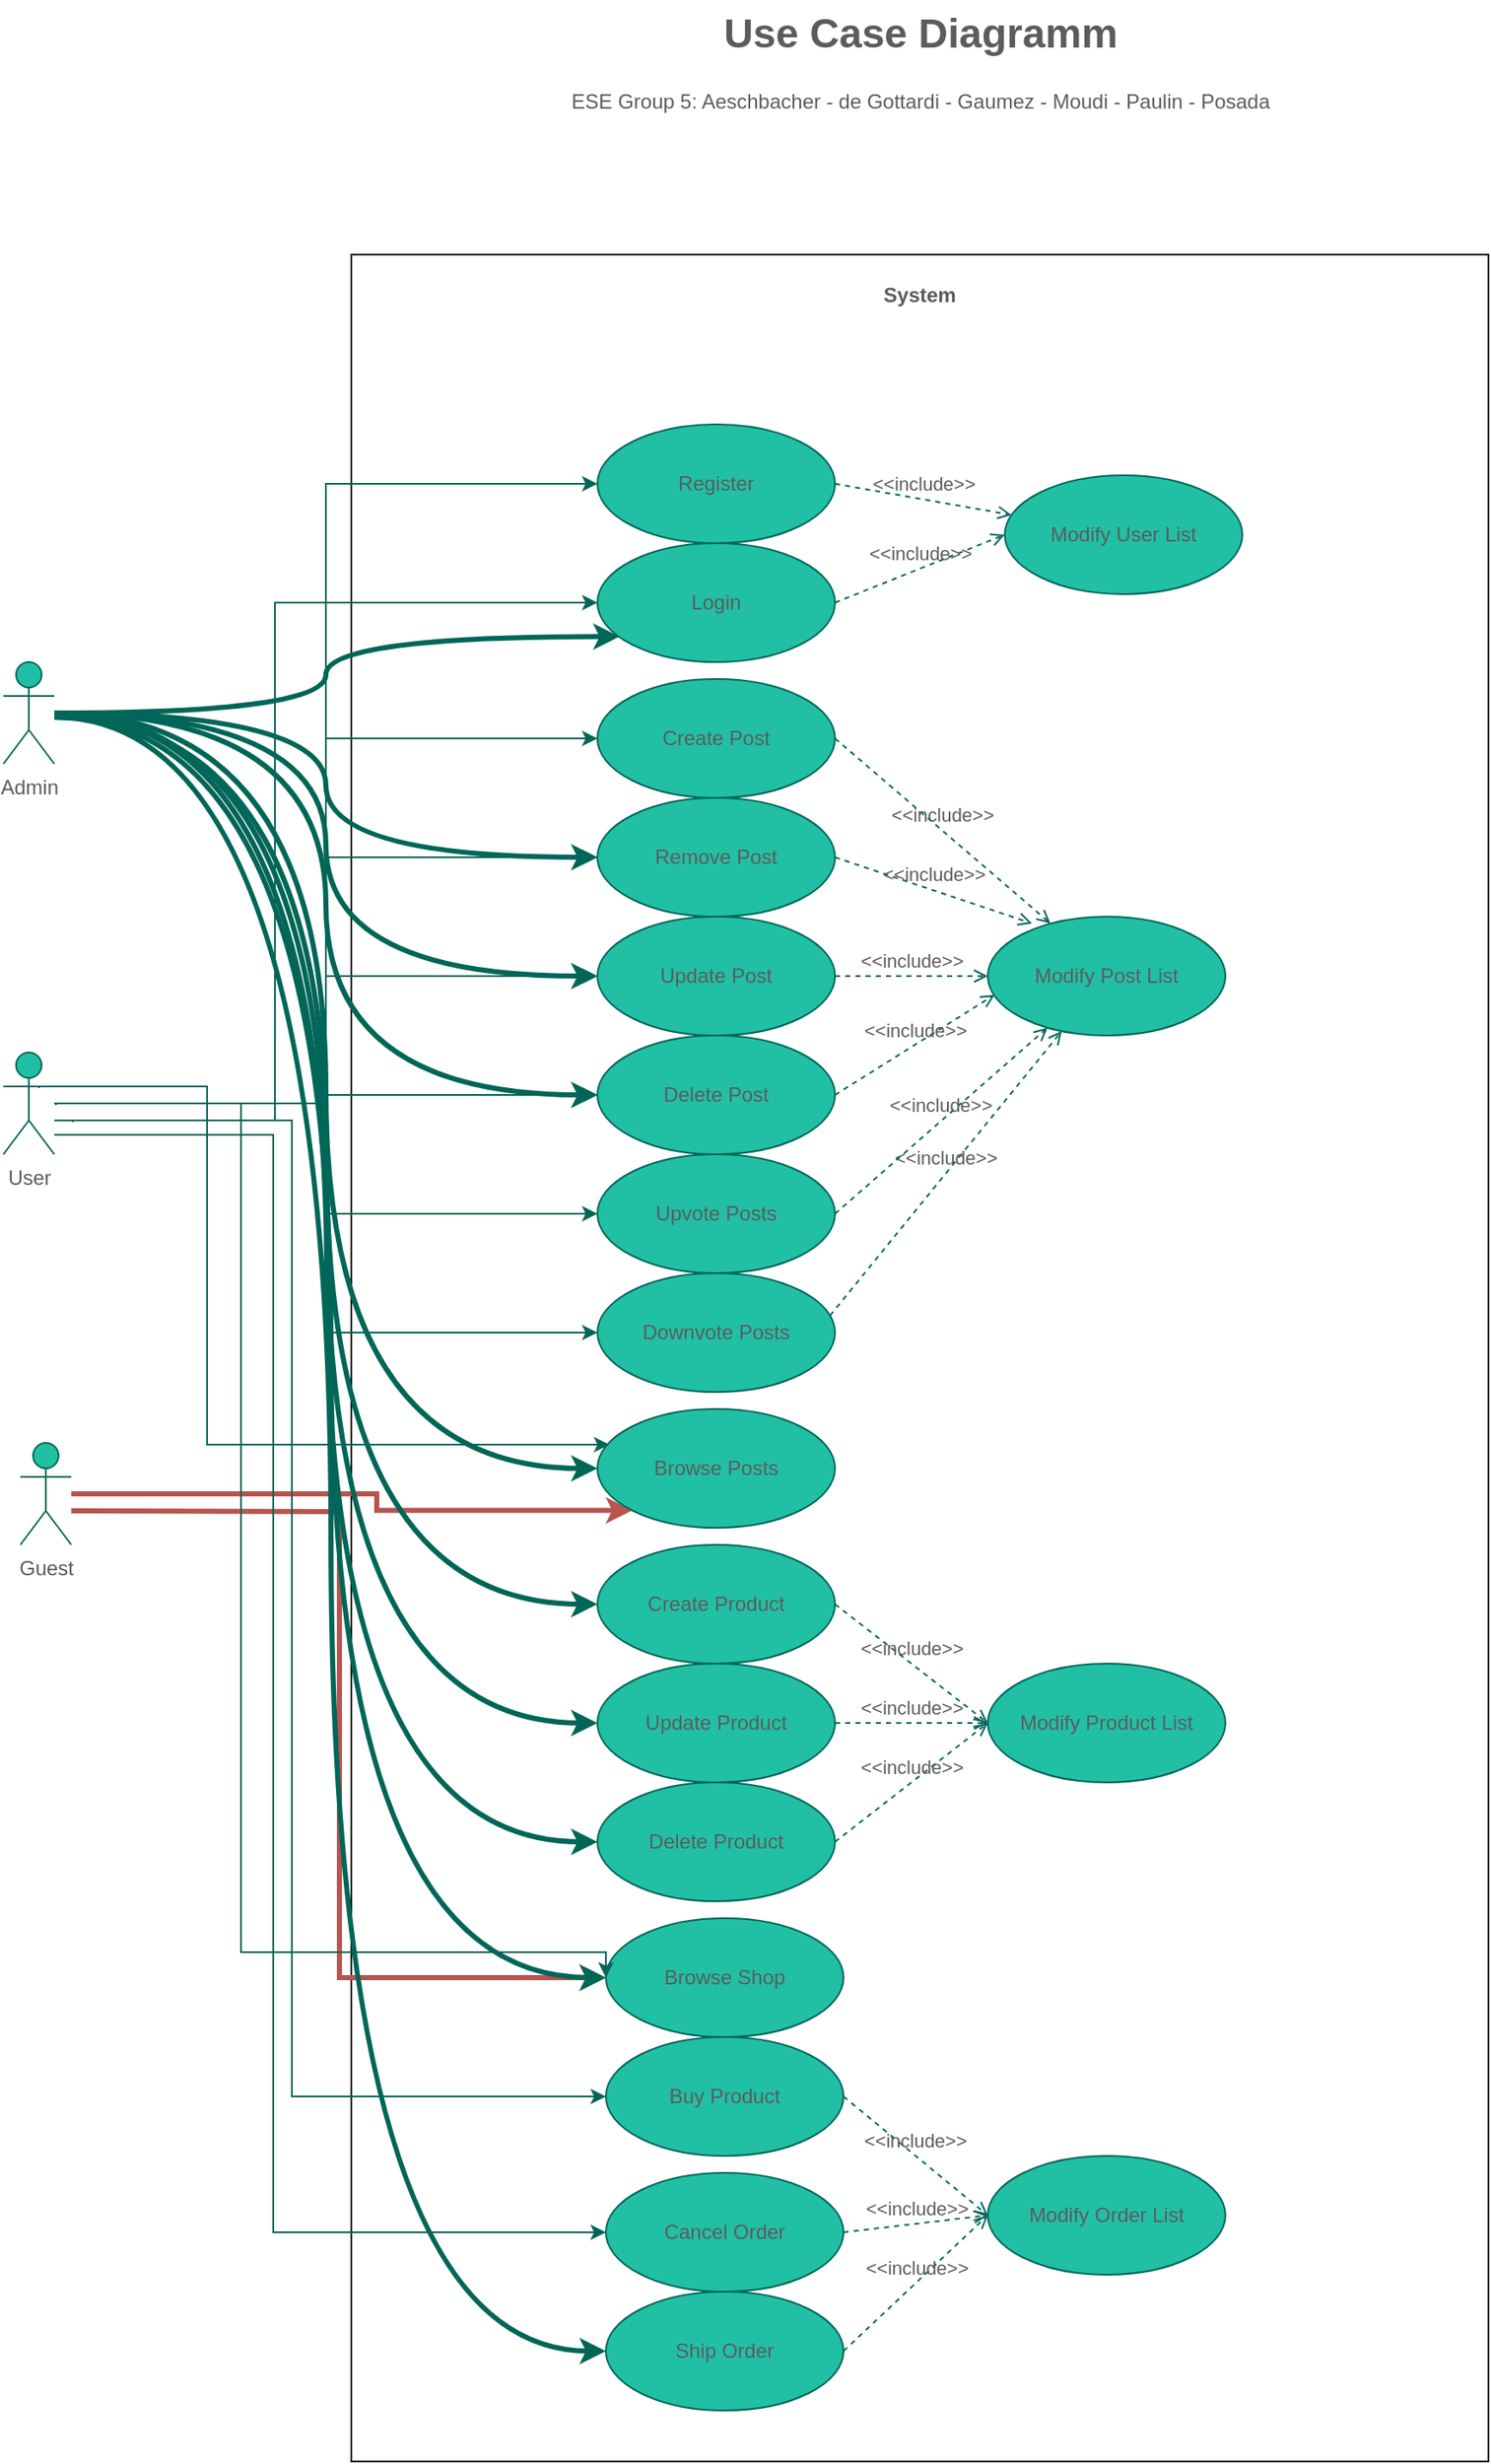 <mxfile version="15.7.3" type="device"><diagram id="JYpZHF4uA57sY7JYMH9S" name="Page-1"><mxGraphModel dx="1385" dy="662" grid="1" gridSize="10" guides="1" tooltips="1" connect="1" arrows="1" fold="1" page="1" pageScale="1" pageWidth="850" pageHeight="1100" math="0" shadow="0"><root><mxCell id="0"/><mxCell id="1" parent="0"/><mxCell id="BLZrPjSuY3_MfbfLbDLc-38" value="" style="verticalLabelPosition=bottom;verticalAlign=top;html=1;shape=mxgraph.basic.rect;fillColor2=none;strokeWidth=1;size=20;indent=5;rounded=0;sketch=0;" parent="1" vertex="1"><mxGeometry x="575" y="170" width="670" height="1300" as="geometry"/></mxCell><mxCell id="-5oDhQ0enpvt0aECxEBk-8" value="Use Case Diagramm" style="text;strokeColor=none;fillColor=none;html=1;fontSize=24;fontStyle=1;verticalAlign=middle;align=center;fontColor=#5C5C5C;" parent="1" vertex="1"><mxGeometry x="860" y="20" width="100" height="40" as="geometry"/></mxCell><mxCell id="-5oDhQ0enpvt0aECxEBk-10" value="ESE Group 5: Aeschbacher - de Gottardi - Gaumez - Moudi - Paulin - Posada" style="text;html=1;resizable=0;autosize=1;align=center;verticalAlign=middle;points=[];fillColor=none;strokeColor=none;rounded=0;fontColor=#5C5C5C;" parent="1" vertex="1"><mxGeometry x="695" y="70" width="430" height="20" as="geometry"/></mxCell><mxCell id="-5oDhQ0enpvt0aECxEBk-11" value="Register" style="ellipse;whiteSpace=wrap;html=1;fillColor=#21C0A5;strokeColor=#006658;fontColor=#5C5C5C;" parent="1" vertex="1"><mxGeometry x="720" y="270" width="140" height="70" as="geometry"/></mxCell><mxCell id="-5oDhQ0enpvt0aECxEBk-12" value="Login" style="ellipse;whiteSpace=wrap;html=1;fillColor=#21C0A5;strokeColor=#006658;fontColor=#5C5C5C;" parent="1" vertex="1"><mxGeometry x="720" y="340" width="140" height="70" as="geometry"/></mxCell><mxCell id="BLZrPjSuY3_MfbfLbDLc-27" style="edgeStyle=orthogonalEdgeStyle;orthogonalLoop=1;jettySize=auto;html=1;entryX=0.093;entryY=0.786;entryDx=0;entryDy=0;entryPerimeter=0;fillColor=#f8cecc;strokeColor=#006658;fontColor=#5C5C5C;curved=1;strokeWidth=3;" parent="1" source="-5oDhQ0enpvt0aECxEBk-14" target="-5oDhQ0enpvt0aECxEBk-12" edge="1"><mxGeometry relative="1" as="geometry"/></mxCell><mxCell id="BLZrPjSuY3_MfbfLbDLc-32" style="edgeStyle=orthogonalEdgeStyle;curved=1;sketch=0;orthogonalLoop=1;jettySize=auto;html=1;fontColor=#5C5C5C;strokeColor=#006658;strokeWidth=3;fillColor=#21C0A5;entryX=0;entryY=0.5;entryDx=0;entryDy=0;" parent="1" source="-5oDhQ0enpvt0aECxEBk-14" target="-5oDhQ0enpvt0aECxEBk-25" edge="1"><mxGeometry relative="1" as="geometry"><mxPoint x="490" y="490" as="targetPoint"/></mxGeometry></mxCell><mxCell id="BLZrPjSuY3_MfbfLbDLc-33" style="edgeStyle=orthogonalEdgeStyle;curved=1;sketch=0;orthogonalLoop=1;jettySize=auto;html=1;entryX=0;entryY=0.5;entryDx=0;entryDy=0;fontColor=#5C5C5C;strokeColor=#006658;strokeWidth=3;fillColor=#21C0A5;" parent="1" source="-5oDhQ0enpvt0aECxEBk-14" target="-5oDhQ0enpvt0aECxEBk-23" edge="1"><mxGeometry relative="1" as="geometry"/></mxCell><mxCell id="BLZrPjSuY3_MfbfLbDLc-34" style="edgeStyle=orthogonalEdgeStyle;curved=1;sketch=0;orthogonalLoop=1;jettySize=auto;html=1;entryX=0;entryY=0.5;entryDx=0;entryDy=0;fontColor=#5C5C5C;strokeColor=#006658;strokeWidth=3;fillColor=#21C0A5;" parent="1" source="-5oDhQ0enpvt0aECxEBk-14" target="-5oDhQ0enpvt0aECxEBk-24" edge="1"><mxGeometry relative="1" as="geometry"/></mxCell><mxCell id="BLZrPjSuY3_MfbfLbDLc-35" style="edgeStyle=orthogonalEdgeStyle;curved=1;sketch=0;orthogonalLoop=1;jettySize=auto;html=1;entryX=0;entryY=0.5;entryDx=0;entryDy=0;fontColor=#5C5C5C;strokeColor=#006658;strokeWidth=3;fillColor=#21C0A5;" parent="1" source="-5oDhQ0enpvt0aECxEBk-14" target="-5oDhQ0enpvt0aECxEBk-19" edge="1"><mxGeometry relative="1" as="geometry"/></mxCell><mxCell id="-5oDhQ0enpvt0aECxEBk-14" value="Admin" style="shape=umlActor;verticalLabelPosition=bottom;verticalAlign=top;html=1;fillColor=#21C0A5;strokeColor=#006658;fontColor=#5C5C5C;" parent="1" vertex="1"><mxGeometry x="370" y="410" width="30" height="60" as="geometry"/></mxCell><mxCell id="-5oDhQ0enpvt0aECxEBk-30" style="edgeStyle=orthogonalEdgeStyle;rounded=0;orthogonalLoop=1;jettySize=auto;html=1;entryX=0.05;entryY=0.3;entryDx=0;entryDy=0;entryPerimeter=0;exitX=0.7;exitY=0.35;exitDx=0;exitDy=0;exitPerimeter=0;fillColor=#21C0A5;strokeColor=#006658;fontColor=#5C5C5C;" parent="1" source="-5oDhQ0enpvt0aECxEBk-15" target="-5oDhQ0enpvt0aECxEBk-19" edge="1"><mxGeometry relative="1" as="geometry"><mxPoint x="630" y="870" as="targetPoint"/><mxPoint x="440" y="670" as="sourcePoint"/><Array as="points"><mxPoint x="391" y="660"/><mxPoint x="490" y="660"/><mxPoint x="490" y="871"/></Array></mxGeometry></mxCell><mxCell id="BLZrPjSuY3_MfbfLbDLc-2" style="edgeStyle=orthogonalEdgeStyle;rounded=0;orthogonalLoop=1;jettySize=auto;html=1;entryX=0;entryY=0.5;entryDx=0;entryDy=0;fillColor=#21C0A5;strokeColor=#006658;fontColor=#5C5C5C;" parent="1" source="-5oDhQ0enpvt0aECxEBk-15" target="-5oDhQ0enpvt0aECxEBk-12" edge="1"><mxGeometry relative="1" as="geometry"><Array as="points"><mxPoint x="530" y="680"/><mxPoint x="530" y="375"/></Array></mxGeometry></mxCell><mxCell id="BLZrPjSuY3_MfbfLbDLc-5" style="edgeStyle=orthogonalEdgeStyle;rounded=0;orthogonalLoop=1;jettySize=auto;html=1;entryX=0;entryY=0.5;entryDx=0;entryDy=0;fillColor=#21C0A5;strokeColor=#006658;fontColor=#5C5C5C;" parent="1" source="-5oDhQ0enpvt0aECxEBk-15" target="-5oDhQ0enpvt0aECxEBk-25" edge="1"><mxGeometry relative="1" as="geometry"/></mxCell><mxCell id="BLZrPjSuY3_MfbfLbDLc-6" style="edgeStyle=orthogonalEdgeStyle;rounded=0;orthogonalLoop=1;jettySize=auto;html=1;entryX=0;entryY=0.5;entryDx=0;entryDy=0;fillColor=#21C0A5;strokeColor=#006658;fontColor=#5C5C5C;" parent="1" source="-5oDhQ0enpvt0aECxEBk-15" target="-5oDhQ0enpvt0aECxEBk-23" edge="1"><mxGeometry relative="1" as="geometry"/></mxCell><mxCell id="BLZrPjSuY3_MfbfLbDLc-7" style="edgeStyle=orthogonalEdgeStyle;rounded=0;orthogonalLoop=1;jettySize=auto;html=1;entryX=0;entryY=0.5;entryDx=0;entryDy=0;fillColor=#21C0A5;strokeColor=#006658;fontColor=#5C5C5C;" parent="1" source="-5oDhQ0enpvt0aECxEBk-15" target="-5oDhQ0enpvt0aECxEBk-24" edge="1"><mxGeometry relative="1" as="geometry"/></mxCell><mxCell id="BLZrPjSuY3_MfbfLbDLc-8" style="edgeStyle=orthogonalEdgeStyle;rounded=0;orthogonalLoop=1;jettySize=auto;html=1;fillColor=#21C0A5;strokeColor=#006658;fontColor=#5C5C5C;" parent="1" source="-5oDhQ0enpvt0aECxEBk-15" target="-5oDhQ0enpvt0aECxEBk-27" edge="1"><mxGeometry relative="1" as="geometry"/></mxCell><mxCell id="BLZrPjSuY3_MfbfLbDLc-9" style="edgeStyle=orthogonalEdgeStyle;rounded=0;orthogonalLoop=1;jettySize=auto;html=1;entryX=0;entryY=0.5;entryDx=0;entryDy=0;fillColor=#21C0A5;strokeColor=#006658;fontColor=#5C5C5C;" parent="1" source="-5oDhQ0enpvt0aECxEBk-15" target="-5oDhQ0enpvt0aECxEBk-28" edge="1"><mxGeometry relative="1" as="geometry"/></mxCell><mxCell id="BLZrPjSuY3_MfbfLbDLc-11" style="edgeStyle=orthogonalEdgeStyle;rounded=0;orthogonalLoop=1;jettySize=auto;html=1;entryX=0;entryY=0.5;entryDx=0;entryDy=0;fillColor=#21C0A5;strokeColor=#006658;fontColor=#5C5C5C;" parent="1" source="-5oDhQ0enpvt0aECxEBk-15" target="-5oDhQ0enpvt0aECxEBk-22" edge="1"><mxGeometry relative="1" as="geometry"/></mxCell><mxCell id="BLZrPjSuY3_MfbfLbDLc-37" style="edgeStyle=orthogonalEdgeStyle;sketch=0;orthogonalLoop=1;jettySize=auto;html=1;entryX=0;entryY=0.5;entryDx=0;entryDy=0;fontColor=#5C5C5C;strokeColor=#006658;strokeWidth=1;fillColor=#21C0A5;rounded=0;" parent="1" source="-5oDhQ0enpvt0aECxEBk-15" target="-5oDhQ0enpvt0aECxEBk-11" edge="1"><mxGeometry relative="1" as="geometry"/></mxCell><mxCell id="-5oDhQ0enpvt0aECxEBk-15" value="User" style="shape=umlActor;verticalLabelPosition=bottom;verticalAlign=top;html=1;fillColor=#21C0A5;strokeColor=#006658;fontColor=#5C5C5C;" parent="1" vertex="1"><mxGeometry x="370" y="640" width="30" height="60" as="geometry"/></mxCell><mxCell id="BLZrPjSuY3_MfbfLbDLc-23" style="edgeStyle=orthogonalEdgeStyle;rounded=0;orthogonalLoop=1;jettySize=auto;html=1;entryX=0;entryY=1;entryDx=0;entryDy=0;fillColor=#f8cecc;strokeColor=#b85450;fontColor=#5C5C5C;strokeWidth=3;" parent="1" source="-5oDhQ0enpvt0aECxEBk-17" target="-5oDhQ0enpvt0aECxEBk-19" edge="1"><mxGeometry relative="1" as="geometry"><Array as="points"><mxPoint x="590" y="900"/><mxPoint x="590" y="910"/></Array></mxGeometry></mxCell><mxCell id="-5oDhQ0enpvt0aECxEBk-17" value="Guest" style="shape=umlActor;verticalLabelPosition=bottom;verticalAlign=top;html=1;fillColor=#21C0A5;strokeColor=#006658;fontColor=#5C5C5C;" parent="1" vertex="1"><mxGeometry x="380" y="870" width="30" height="60" as="geometry"/></mxCell><mxCell id="-5oDhQ0enpvt0aECxEBk-18" value="System" style="text;align=center;fontStyle=1;verticalAlign=middle;spacingLeft=3;spacingRight=3;strokeColor=none;rotatable=0;points=[[0,0.5],[1,0.5]];portConstraint=eastwest;fontColor=#5C5C5C;" parent="1" vertex="1"><mxGeometry x="870" y="180" width="80" height="26" as="geometry"/></mxCell><mxCell id="-5oDhQ0enpvt0aECxEBk-19" value="Browse Posts" style="ellipse;whiteSpace=wrap;html=1;fillColor=#21C0A5;strokeColor=#006658;fontColor=#5C5C5C;" parent="1" vertex="1"><mxGeometry x="720" y="850" width="140" height="70" as="geometry"/></mxCell><mxCell id="-5oDhQ0enpvt0aECxEBk-22" value="Create Post" style="ellipse;whiteSpace=wrap;html=1;fillColor=#21C0A5;strokeColor=#006658;fontColor=#5C5C5C;" parent="1" vertex="1"><mxGeometry x="720" y="420" width="140" height="70" as="geometry"/></mxCell><mxCell id="-5oDhQ0enpvt0aECxEBk-23" value="Update Post" style="ellipse;whiteSpace=wrap;html=1;fillColor=#21C0A5;strokeColor=#006658;fontColor=#5C5C5C;" parent="1" vertex="1"><mxGeometry x="720" y="560" width="140" height="70" as="geometry"/></mxCell><mxCell id="-5oDhQ0enpvt0aECxEBk-24" value="Delete Post" style="ellipse;whiteSpace=wrap;html=1;fillColor=#21C0A5;strokeColor=#006658;fontColor=#5C5C5C;" parent="1" vertex="1"><mxGeometry x="720" y="630" width="140" height="70" as="geometry"/></mxCell><mxCell id="-5oDhQ0enpvt0aECxEBk-25" value="Remove Post" style="ellipse;whiteSpace=wrap;html=1;fillColor=#21C0A5;strokeColor=#006658;fontColor=#5C5C5C;" parent="1" vertex="1"><mxGeometry x="720" y="490" width="140" height="70" as="geometry"/></mxCell><mxCell id="-5oDhQ0enpvt0aECxEBk-27" value="Upvote Posts " style="ellipse;whiteSpace=wrap;html=1;fillColor=#21C0A5;strokeColor=#006658;fontColor=#5C5C5C;" parent="1" vertex="1"><mxGeometry x="720" y="700" width="140" height="70" as="geometry"/></mxCell><mxCell id="-5oDhQ0enpvt0aECxEBk-28" value="Downvote Posts " style="ellipse;whiteSpace=wrap;html=1;fillColor=#21C0A5;strokeColor=#006658;fontColor=#5C5C5C;" parent="1" vertex="1"><mxGeometry x="720" y="770" width="140" height="70" as="geometry"/></mxCell><mxCell id="BLZrPjSuY3_MfbfLbDLc-12" value="Modify Post List" style="ellipse;whiteSpace=wrap;html=1;fillColor=#21C0A5;strokeColor=#006658;fontColor=#5C5C5C;" parent="1" vertex="1"><mxGeometry x="950" y="560" width="140" height="70" as="geometry"/></mxCell><mxCell id="BLZrPjSuY3_MfbfLbDLc-15" value="&amp;lt;&amp;lt;include&amp;gt;&amp;gt;" style="html=1;verticalAlign=bottom;labelBackgroundColor=none;endArrow=open;endFill=0;dashed=1;rounded=0;exitX=1;exitY=0.5;exitDx=0;exitDy=0;entryX=0;entryY=0.5;entryDx=0;entryDy=0;strokeColor=#006658;fontColor=#5C5C5C;" parent="1" source="-5oDhQ0enpvt0aECxEBk-23" target="BLZrPjSuY3_MfbfLbDLc-12" edge="1"><mxGeometry width="160" relative="1" as="geometry"><mxPoint x="520" y="610" as="sourcePoint"/><mxPoint x="680" y="610" as="targetPoint"/></mxGeometry></mxCell><mxCell id="BLZrPjSuY3_MfbfLbDLc-16" value="&amp;lt;&amp;lt;include&amp;gt;&amp;gt;" style="html=1;verticalAlign=bottom;labelBackgroundColor=none;endArrow=open;endFill=0;dashed=1;rounded=0;exitX=1;exitY=0.5;exitDx=0;exitDy=0;entryX=0.186;entryY=0.057;entryDx=0;entryDy=0;entryPerimeter=0;strokeColor=#006658;fontColor=#5C5C5C;" parent="1" source="-5oDhQ0enpvt0aECxEBk-25" target="BLZrPjSuY3_MfbfLbDLc-12" edge="1"><mxGeometry width="160" relative="1" as="geometry"><mxPoint x="880" y="525" as="sourcePoint"/><mxPoint x="1020" y="524.5" as="targetPoint"/></mxGeometry></mxCell><mxCell id="BLZrPjSuY3_MfbfLbDLc-17" value="&amp;lt;&amp;lt;include&amp;gt;&amp;gt;" style="html=1;verticalAlign=bottom;labelBackgroundColor=none;endArrow=open;endFill=0;dashed=1;rounded=0;exitX=0.979;exitY=0.357;exitDx=0;exitDy=0;exitPerimeter=0;strokeColor=#006658;fontColor=#5C5C5C;" parent="1" source="-5oDhQ0enpvt0aECxEBk-28" target="BLZrPjSuY3_MfbfLbDLc-12" edge="1"><mxGeometry width="160" relative="1" as="geometry"><mxPoint x="860" y="810" as="sourcePoint"/><mxPoint x="1020" y="810" as="targetPoint"/></mxGeometry></mxCell><mxCell id="BLZrPjSuY3_MfbfLbDLc-18" value="&amp;lt;&amp;lt;include&amp;gt;&amp;gt;" style="html=1;verticalAlign=bottom;labelBackgroundColor=none;endArrow=open;endFill=0;dashed=1;rounded=0;exitX=1;exitY=0.5;exitDx=0;exitDy=0;strokeColor=#006658;fontColor=#5C5C5C;" parent="1" source="-5oDhQ0enpvt0aECxEBk-27" target="BLZrPjSuY3_MfbfLbDLc-12" edge="1"><mxGeometry width="160" relative="1" as="geometry"><mxPoint x="880" y="735" as="sourcePoint"/><mxPoint x="1040" y="734.5" as="targetPoint"/></mxGeometry></mxCell><mxCell id="BLZrPjSuY3_MfbfLbDLc-19" value="&amp;lt;&amp;lt;include&amp;gt;&amp;gt;" style="html=1;verticalAlign=bottom;labelBackgroundColor=none;endArrow=open;endFill=0;dashed=1;rounded=0;exitX=1;exitY=0.5;exitDx=0;exitDy=0;entryX=0.029;entryY=0.657;entryDx=0;entryDy=0;entryPerimeter=0;strokeColor=#006658;fontColor=#5C5C5C;" parent="1" source="-5oDhQ0enpvt0aECxEBk-24" target="BLZrPjSuY3_MfbfLbDLc-12" edge="1"><mxGeometry width="160" relative="1" as="geometry"><mxPoint x="910" y="620" as="sourcePoint"/><mxPoint x="980" y="580" as="targetPoint"/></mxGeometry></mxCell><mxCell id="BLZrPjSuY3_MfbfLbDLc-20" value="&amp;lt;&amp;lt;include&amp;gt;&amp;gt;" style="html=1;verticalAlign=bottom;labelBackgroundColor=none;endArrow=open;endFill=0;dashed=1;rounded=0;exitX=1;exitY=0.5;exitDx=0;exitDy=0;entryX=0.264;entryY=0.057;entryDx=0;entryDy=0;entryPerimeter=0;strokeColor=#006658;fontColor=#5C5C5C;" parent="1" source="-5oDhQ0enpvt0aECxEBk-22" target="BLZrPjSuY3_MfbfLbDLc-12" edge="1"><mxGeometry width="160" relative="1" as="geometry"><mxPoint x="970" y="374.5" as="sourcePoint"/><mxPoint x="1130" y="374.5" as="targetPoint"/></mxGeometry></mxCell><mxCell id="BLZrPjSuY3_MfbfLbDLc-24" value="Modify User List" style="ellipse;whiteSpace=wrap;html=1;fillColor=#21C0A5;strokeColor=#006658;fontColor=#5C5C5C;" parent="1" vertex="1"><mxGeometry x="960" y="300" width="140" height="70" as="geometry"/></mxCell><mxCell id="BLZrPjSuY3_MfbfLbDLc-25" value="&amp;lt;&amp;lt;include&amp;gt;&amp;gt;" style="html=1;verticalAlign=bottom;labelBackgroundColor=none;endArrow=open;endFill=0;dashed=1;rounded=0;exitX=1;exitY=0.5;exitDx=0;exitDy=0;entryX=0;entryY=0.5;entryDx=0;entryDy=0;strokeColor=#006658;fontColor=#5C5C5C;" parent="1" source="-5oDhQ0enpvt0aECxEBk-12" target="BLZrPjSuY3_MfbfLbDLc-24" edge="1"><mxGeometry width="160" relative="1" as="geometry"><mxPoint x="910" y="560" as="sourcePoint"/><mxPoint x="1070" y="560" as="targetPoint"/></mxGeometry></mxCell><mxCell id="BLZrPjSuY3_MfbfLbDLc-26" value="&amp;lt;&amp;lt;include&amp;gt;&amp;gt;" style="html=1;verticalAlign=bottom;labelBackgroundColor=none;endArrow=open;endFill=0;dashed=1;rounded=0;exitX=1;exitY=0.5;exitDx=0;exitDy=0;strokeColor=#006658;fontColor=#5C5C5C;" parent="1" source="-5oDhQ0enpvt0aECxEBk-11" target="BLZrPjSuY3_MfbfLbDLc-24" edge="1"><mxGeometry width="160" relative="1" as="geometry"><mxPoint x="910" y="560" as="sourcePoint"/><mxPoint x="1070" y="560" as="targetPoint"/></mxGeometry></mxCell><mxCell id="iVNV5NSidt2XYGZH_tdD-1" value="Create Product" style="ellipse;whiteSpace=wrap;html=1;fillColor=#21C0A5;strokeColor=#006658;fontColor=#5C5C5C;" vertex="1" parent="1"><mxGeometry x="720" y="930" width="140" height="70" as="geometry"/></mxCell><mxCell id="iVNV5NSidt2XYGZH_tdD-2" value="Browse Shop" style="ellipse;whiteSpace=wrap;html=1;fillColor=#21C0A5;strokeColor=#006658;fontColor=#5C5C5C;" vertex="1" parent="1"><mxGeometry x="725" y="1150" width="140" height="70" as="geometry"/></mxCell><mxCell id="iVNV5NSidt2XYGZH_tdD-3" value="Buy Product" style="ellipse;whiteSpace=wrap;html=1;fillColor=#21C0A5;strokeColor=#006658;fontColor=#5C5C5C;" vertex="1" parent="1"><mxGeometry x="725" y="1220" width="140" height="70" as="geometry"/></mxCell><mxCell id="iVNV5NSidt2XYGZH_tdD-4" style="edgeStyle=orthogonalEdgeStyle;rounded=0;orthogonalLoop=1;jettySize=auto;html=1;entryX=0;entryY=0.5;entryDx=0;entryDy=0;fillColor=#f8cecc;strokeColor=#b85450;fontColor=#5C5C5C;strokeWidth=3;" edge="1" parent="1" target="iVNV5NSidt2XYGZH_tdD-2"><mxGeometry relative="1" as="geometry"><mxPoint x="410" y="910" as="sourcePoint"/><mxPoint x="710.503" y="1050.049" as="targetPoint"/></mxGeometry></mxCell><mxCell id="iVNV5NSidt2XYGZH_tdD-6" style="edgeStyle=orthogonalEdgeStyle;curved=1;sketch=0;orthogonalLoop=1;jettySize=auto;html=1;entryX=0;entryY=0.5;entryDx=0;entryDy=0;fontColor=#5C5C5C;strokeColor=#006658;strokeWidth=3;fillColor=#21C0A5;" edge="1" parent="1" target="iVNV5NSidt2XYGZH_tdD-1"><mxGeometry relative="1" as="geometry"><mxPoint x="400" y="442.5" as="sourcePoint"/><mxPoint x="720" y="887.5" as="targetPoint"/></mxGeometry></mxCell><mxCell id="iVNV5NSidt2XYGZH_tdD-7" style="edgeStyle=orthogonalEdgeStyle;curved=1;sketch=0;orthogonalLoop=1;jettySize=auto;html=1;entryX=0;entryY=0.5;entryDx=0;entryDy=0;fontColor=#5C5C5C;strokeColor=#006658;strokeWidth=3;fillColor=#21C0A5;" edge="1" parent="1" target="iVNV5NSidt2XYGZH_tdD-2"><mxGeometry relative="1" as="geometry"><mxPoint x="400" y="442.5" as="sourcePoint"/><mxPoint x="720" y="887.5" as="targetPoint"/></mxGeometry></mxCell><mxCell id="iVNV5NSidt2XYGZH_tdD-8" style="edgeStyle=orthogonalEdgeStyle;rounded=0;orthogonalLoop=1;jettySize=auto;html=1;entryX=0;entryY=0.5;entryDx=0;entryDy=0;exitX=0.7;exitY=0.35;exitDx=0;exitDy=0;exitPerimeter=0;fillColor=#21C0A5;strokeColor=#006658;fontColor=#5C5C5C;" edge="1" parent="1" target="iVNV5NSidt2XYGZH_tdD-2"><mxGeometry relative="1" as="geometry"><mxPoint x="737" y="881" as="targetPoint"/><mxPoint x="401" y="671" as="sourcePoint"/><Array as="points"><mxPoint x="510" y="670"/><mxPoint x="510" y="1170"/><mxPoint x="725" y="1170"/></Array></mxGeometry></mxCell><mxCell id="iVNV5NSidt2XYGZH_tdD-9" style="edgeStyle=orthogonalEdgeStyle;rounded=0;orthogonalLoop=1;jettySize=auto;html=1;entryX=0;entryY=0.5;entryDx=0;entryDy=0;exitX=0.7;exitY=0.35;exitDx=0;exitDy=0;exitPerimeter=0;fillColor=#21C0A5;strokeColor=#006658;fontColor=#5C5C5C;" edge="1" parent="1" target="iVNV5NSidt2XYGZH_tdD-3"><mxGeometry relative="1" as="geometry"><mxPoint x="747" y="891" as="targetPoint"/><mxPoint x="411" y="681" as="sourcePoint"/><Array as="points"><mxPoint x="540" y="680"/><mxPoint x="540" y="1255"/></Array></mxGeometry></mxCell><mxCell id="iVNV5NSidt2XYGZH_tdD-10" value="Modify Product List" style="ellipse;whiteSpace=wrap;html=1;fillColor=#21C0A5;strokeColor=#006658;fontColor=#5C5C5C;" vertex="1" parent="1"><mxGeometry x="950" y="1000" width="140" height="70" as="geometry"/></mxCell><mxCell id="iVNV5NSidt2XYGZH_tdD-11" value="&amp;lt;&amp;lt;include&amp;gt;&amp;gt;" style="html=1;verticalAlign=bottom;labelBackgroundColor=none;endArrow=open;endFill=0;dashed=1;rounded=0;strokeColor=#006658;fontColor=#5C5C5C;exitX=1;exitY=0.5;exitDx=0;exitDy=0;entryX=0;entryY=0.5;entryDx=0;entryDy=0;" edge="1" parent="1" source="iVNV5NSidt2XYGZH_tdD-1" target="iVNV5NSidt2XYGZH_tdD-10"><mxGeometry width="160" relative="1" as="geometry"><mxPoint x="867.06" y="804.99" as="sourcePoint"/><mxPoint x="1003.61" y="637.417" as="targetPoint"/></mxGeometry></mxCell><mxCell id="iVNV5NSidt2XYGZH_tdD-12" value="&amp;lt;&amp;lt;include&amp;gt;&amp;gt;" style="html=1;verticalAlign=bottom;labelBackgroundColor=none;endArrow=open;endFill=0;dashed=1;rounded=0;strokeColor=#006658;fontColor=#5C5C5C;exitX=1;exitY=0.5;exitDx=0;exitDy=0;entryX=0;entryY=0.5;entryDx=0;entryDy=0;" edge="1" parent="1" source="iVNV5NSidt2XYGZH_tdD-3" target="iVNV5NSidt2XYGZH_tdD-13"><mxGeometry width="160" relative="1" as="geometry"><mxPoint x="880" y="1060" as="sourcePoint"/><mxPoint x="970" y="1130" as="targetPoint"/></mxGeometry></mxCell><mxCell id="iVNV5NSidt2XYGZH_tdD-13" value="Modify Order List" style="ellipse;whiteSpace=wrap;html=1;fillColor=#21C0A5;strokeColor=#006658;fontColor=#5C5C5C;" vertex="1" parent="1"><mxGeometry x="950" y="1290" width="140" height="70" as="geometry"/></mxCell><mxCell id="iVNV5NSidt2XYGZH_tdD-14" value="Cancel Order" style="ellipse;whiteSpace=wrap;html=1;fillColor=#21C0A5;strokeColor=#006658;fontColor=#5C5C5C;" vertex="1" parent="1"><mxGeometry x="725" y="1300" width="140" height="70" as="geometry"/></mxCell><mxCell id="iVNV5NSidt2XYGZH_tdD-15" value="Ship Order" style="ellipse;whiteSpace=wrap;html=1;fillColor=#21C0A5;strokeColor=#006658;fontColor=#5C5C5C;" vertex="1" parent="1"><mxGeometry x="725" y="1370" width="140" height="70" as="geometry"/></mxCell><mxCell id="iVNV5NSidt2XYGZH_tdD-16" style="edgeStyle=orthogonalEdgeStyle;rounded=0;orthogonalLoop=1;jettySize=auto;html=1;entryX=0;entryY=0.5;entryDx=0;entryDy=0;exitX=0.7;exitY=0.35;exitDx=0;exitDy=0;exitPerimeter=0;fillColor=#21C0A5;strokeColor=#006658;fontColor=#5C5C5C;" edge="1" parent="1" target="iVNV5NSidt2XYGZH_tdD-14"><mxGeometry relative="1" as="geometry"><mxPoint x="709" y="1112.5" as="targetPoint"/><mxPoint x="400" y="688.5" as="sourcePoint"/><Array as="points"><mxPoint x="529" y="689"/><mxPoint x="529" y="1335"/></Array></mxGeometry></mxCell><mxCell id="iVNV5NSidt2XYGZH_tdD-17" style="edgeStyle=orthogonalEdgeStyle;curved=1;sketch=0;orthogonalLoop=1;jettySize=auto;html=1;entryX=0;entryY=0.5;entryDx=0;entryDy=0;fontColor=#5C5C5C;strokeColor=#006658;strokeWidth=3;fillColor=#21C0A5;" edge="1" parent="1" target="iVNV5NSidt2XYGZH_tdD-15"><mxGeometry relative="1" as="geometry"><mxPoint x="400" y="442.5" as="sourcePoint"/><mxPoint x="720" y="887.5" as="targetPoint"/></mxGeometry></mxCell><mxCell id="iVNV5NSidt2XYGZH_tdD-19" value="&amp;lt;&amp;lt;include&amp;gt;&amp;gt;" style="html=1;verticalAlign=bottom;labelBackgroundColor=none;endArrow=open;endFill=0;dashed=1;rounded=0;strokeColor=#006658;fontColor=#5C5C5C;exitX=1;exitY=0.5;exitDx=0;exitDy=0;entryX=0;entryY=0.5;entryDx=0;entryDy=0;" edge="1" parent="1" source="iVNV5NSidt2XYGZH_tdD-14" target="iVNV5NSidt2XYGZH_tdD-13"><mxGeometry width="160" relative="1" as="geometry"><mxPoint x="870" y="1115" as="sourcePoint"/><mxPoint x="950" y="1145" as="targetPoint"/></mxGeometry></mxCell><mxCell id="iVNV5NSidt2XYGZH_tdD-20" value="&amp;lt;&amp;lt;include&amp;gt;&amp;gt;" style="html=1;verticalAlign=bottom;labelBackgroundColor=none;endArrow=open;endFill=0;dashed=1;rounded=0;strokeColor=#006658;fontColor=#5C5C5C;exitX=1;exitY=0.5;exitDx=0;exitDy=0;entryX=0;entryY=0.5;entryDx=0;entryDy=0;" edge="1" parent="1" source="iVNV5NSidt2XYGZH_tdD-15" target="iVNV5NSidt2XYGZH_tdD-13"><mxGeometry width="160" relative="1" as="geometry"><mxPoint x="880" y="1125" as="sourcePoint"/><mxPoint x="970" y="1165" as="targetPoint"/></mxGeometry></mxCell><mxCell id="iVNV5NSidt2XYGZH_tdD-21" value="Update Product" style="ellipse;whiteSpace=wrap;html=1;fillColor=#21C0A5;strokeColor=#006658;fontColor=#5C5C5C;" vertex="1" parent="1"><mxGeometry x="720" y="1000" width="140" height="70" as="geometry"/></mxCell><mxCell id="iVNV5NSidt2XYGZH_tdD-22" value="Delete Product" style="ellipse;whiteSpace=wrap;html=1;fillColor=#21C0A5;strokeColor=#006658;fontColor=#5C5C5C;" vertex="1" parent="1"><mxGeometry x="720" y="1070" width="140" height="70" as="geometry"/></mxCell><mxCell id="iVNV5NSidt2XYGZH_tdD-23" value="&amp;lt;&amp;lt;include&amp;gt;&amp;gt;" style="html=1;verticalAlign=bottom;labelBackgroundColor=none;endArrow=open;endFill=0;dashed=1;rounded=0;strokeColor=#006658;fontColor=#5C5C5C;exitX=1;exitY=0.5;exitDx=0;exitDy=0;entryX=0;entryY=0.5;entryDx=0;entryDy=0;" edge="1" parent="1" source="iVNV5NSidt2XYGZH_tdD-21" target="iVNV5NSidt2XYGZH_tdD-10"><mxGeometry width="160" relative="1" as="geometry"><mxPoint x="870" y="975" as="sourcePoint"/><mxPoint x="960" y="995" as="targetPoint"/></mxGeometry></mxCell><mxCell id="iVNV5NSidt2XYGZH_tdD-24" value="&amp;lt;&amp;lt;include&amp;gt;&amp;gt;" style="html=1;verticalAlign=bottom;labelBackgroundColor=none;endArrow=open;endFill=0;dashed=1;rounded=0;strokeColor=#006658;fontColor=#5C5C5C;exitX=1;exitY=0.5;exitDx=0;exitDy=0;entryX=0;entryY=0.5;entryDx=0;entryDy=0;" edge="1" parent="1" source="iVNV5NSidt2XYGZH_tdD-22" target="iVNV5NSidt2XYGZH_tdD-10"><mxGeometry width="160" relative="1" as="geometry"><mxPoint x="880" y="985" as="sourcePoint"/><mxPoint x="970" y="1005" as="targetPoint"/></mxGeometry></mxCell><mxCell id="iVNV5NSidt2XYGZH_tdD-26" style="edgeStyle=orthogonalEdgeStyle;curved=1;sketch=0;orthogonalLoop=1;jettySize=auto;html=1;entryX=0;entryY=0.5;entryDx=0;entryDy=0;fontColor=#5C5C5C;strokeColor=#006658;strokeWidth=3;fillColor=#21C0A5;" edge="1" parent="1" target="iVNV5NSidt2XYGZH_tdD-21"><mxGeometry relative="1" as="geometry"><mxPoint x="400" y="440" as="sourcePoint"/><mxPoint x="720" y="962.5" as="targetPoint"/></mxGeometry></mxCell><mxCell id="iVNV5NSidt2XYGZH_tdD-27" style="edgeStyle=orthogonalEdgeStyle;curved=1;sketch=0;orthogonalLoop=1;jettySize=auto;html=1;entryX=0;entryY=0.5;entryDx=0;entryDy=0;fontColor=#5C5C5C;strokeColor=#006658;strokeWidth=3;fillColor=#21C0A5;" edge="1" parent="1" target="iVNV5NSidt2XYGZH_tdD-22"><mxGeometry relative="1" as="geometry"><mxPoint x="400" y="440" as="sourcePoint"/><mxPoint x="720" y="962.5" as="targetPoint"/></mxGeometry></mxCell></root></mxGraphModel></diagram></mxfile>